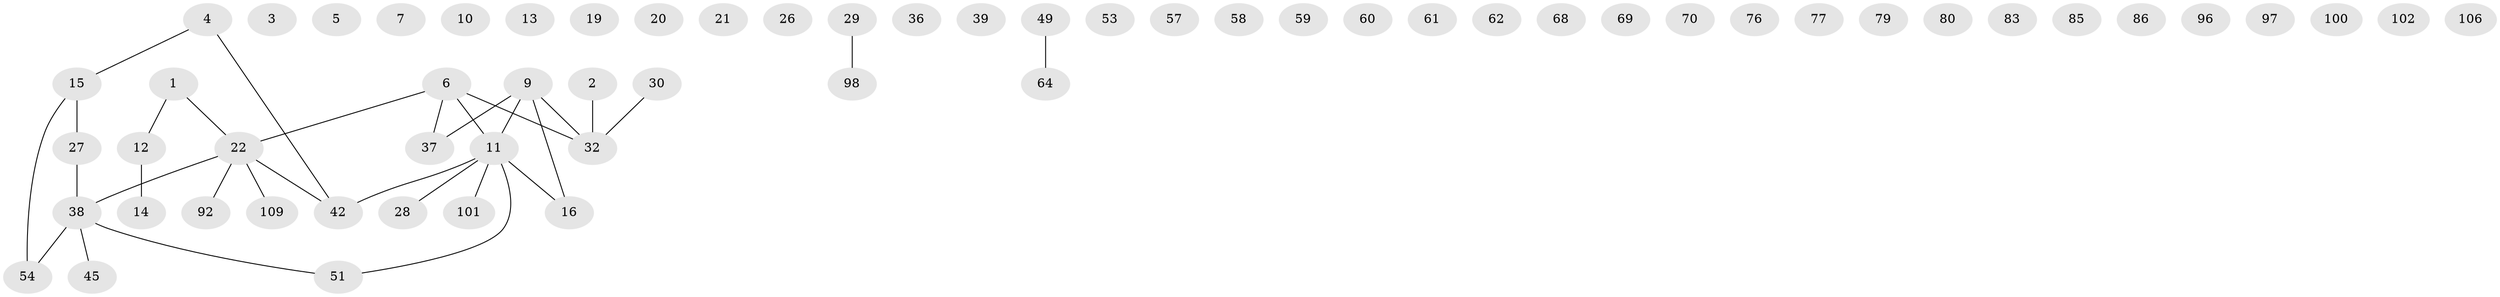 // original degree distribution, {1: 0.23636363636363636, 0: 0.2818181818181818, 2: 0.24545454545454545, 3: 0.16363636363636364, 4: 0.05454545454545454, 5: 0.01818181818181818}
// Generated by graph-tools (version 1.1) at 2025/13/03/09/25 04:13:05]
// undirected, 61 vertices, 32 edges
graph export_dot {
graph [start="1"]
  node [color=gray90,style=filled];
  1 [super="+87"];
  2 [super="+17"];
  3;
  4 [super="+31+8"];
  5;
  6 [super="+40+35"];
  7;
  9 [super="+44"];
  10;
  11 [super="+75+33"];
  12 [super="+50"];
  13;
  14 [super="+46"];
  15 [super="+23+25"];
  16 [super="+18"];
  19;
  20;
  21;
  22 [super="+107+24"];
  26;
  27 [super="+73"];
  28;
  29 [super="+47"];
  30;
  32 [super="+66+34"];
  36;
  37 [super="+55+99"];
  38 [super="+63"];
  39;
  42 [super="+56"];
  45;
  49 [super="+74"];
  51;
  53;
  54;
  57 [super="+93+110"];
  58;
  59;
  60;
  61;
  62;
  64;
  68 [super="+103"];
  69;
  70;
  76;
  77;
  79;
  80;
  83;
  85;
  86;
  92 [super="+105"];
  96;
  97;
  98;
  100;
  101;
  102;
  106;
  109;
  1 -- 12;
  1 -- 22;
  2 -- 32;
  4 -- 42;
  4 -- 15;
  6 -- 32;
  6 -- 37;
  6 -- 22;
  6 -- 11;
  9 -- 16 [weight=2];
  9 -- 37;
  9 -- 32;
  9 -- 11;
  11 -- 42;
  11 -- 16;
  11 -- 51;
  11 -- 101;
  11 -- 28;
  12 -- 14;
  15 -- 54;
  15 -- 27;
  22 -- 92;
  22 -- 42;
  22 -- 109;
  22 -- 38;
  27 -- 38;
  29 -- 98;
  30 -- 32;
  38 -- 51;
  38 -- 54;
  38 -- 45;
  49 -- 64;
}
